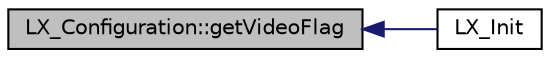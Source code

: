 digraph "LX_Configuration::getVideoFlag"
{
  edge [fontname="Helvetica",fontsize="10",labelfontname="Helvetica",labelfontsize="10"];
  node [fontname="Helvetica",fontsize="10",shape=record];
  rankdir="LR";
  Node1 [label="LX_Configuration::getVideoFlag",height=0.2,width=0.4,color="black", fillcolor="grey75", style="filled" fontcolor="black"];
  Node1 -> Node2 [dir="back",color="midnightblue",fontsize="10",style="solid",fontname="Helvetica"];
  Node2 [label="LX_Init",height=0.2,width=0.4,color="black", fillcolor="white", style="filled",URL="$_l_x___library_8h.html#ac68e6553fdd8bcc9325b2a4440717a43"];
}
